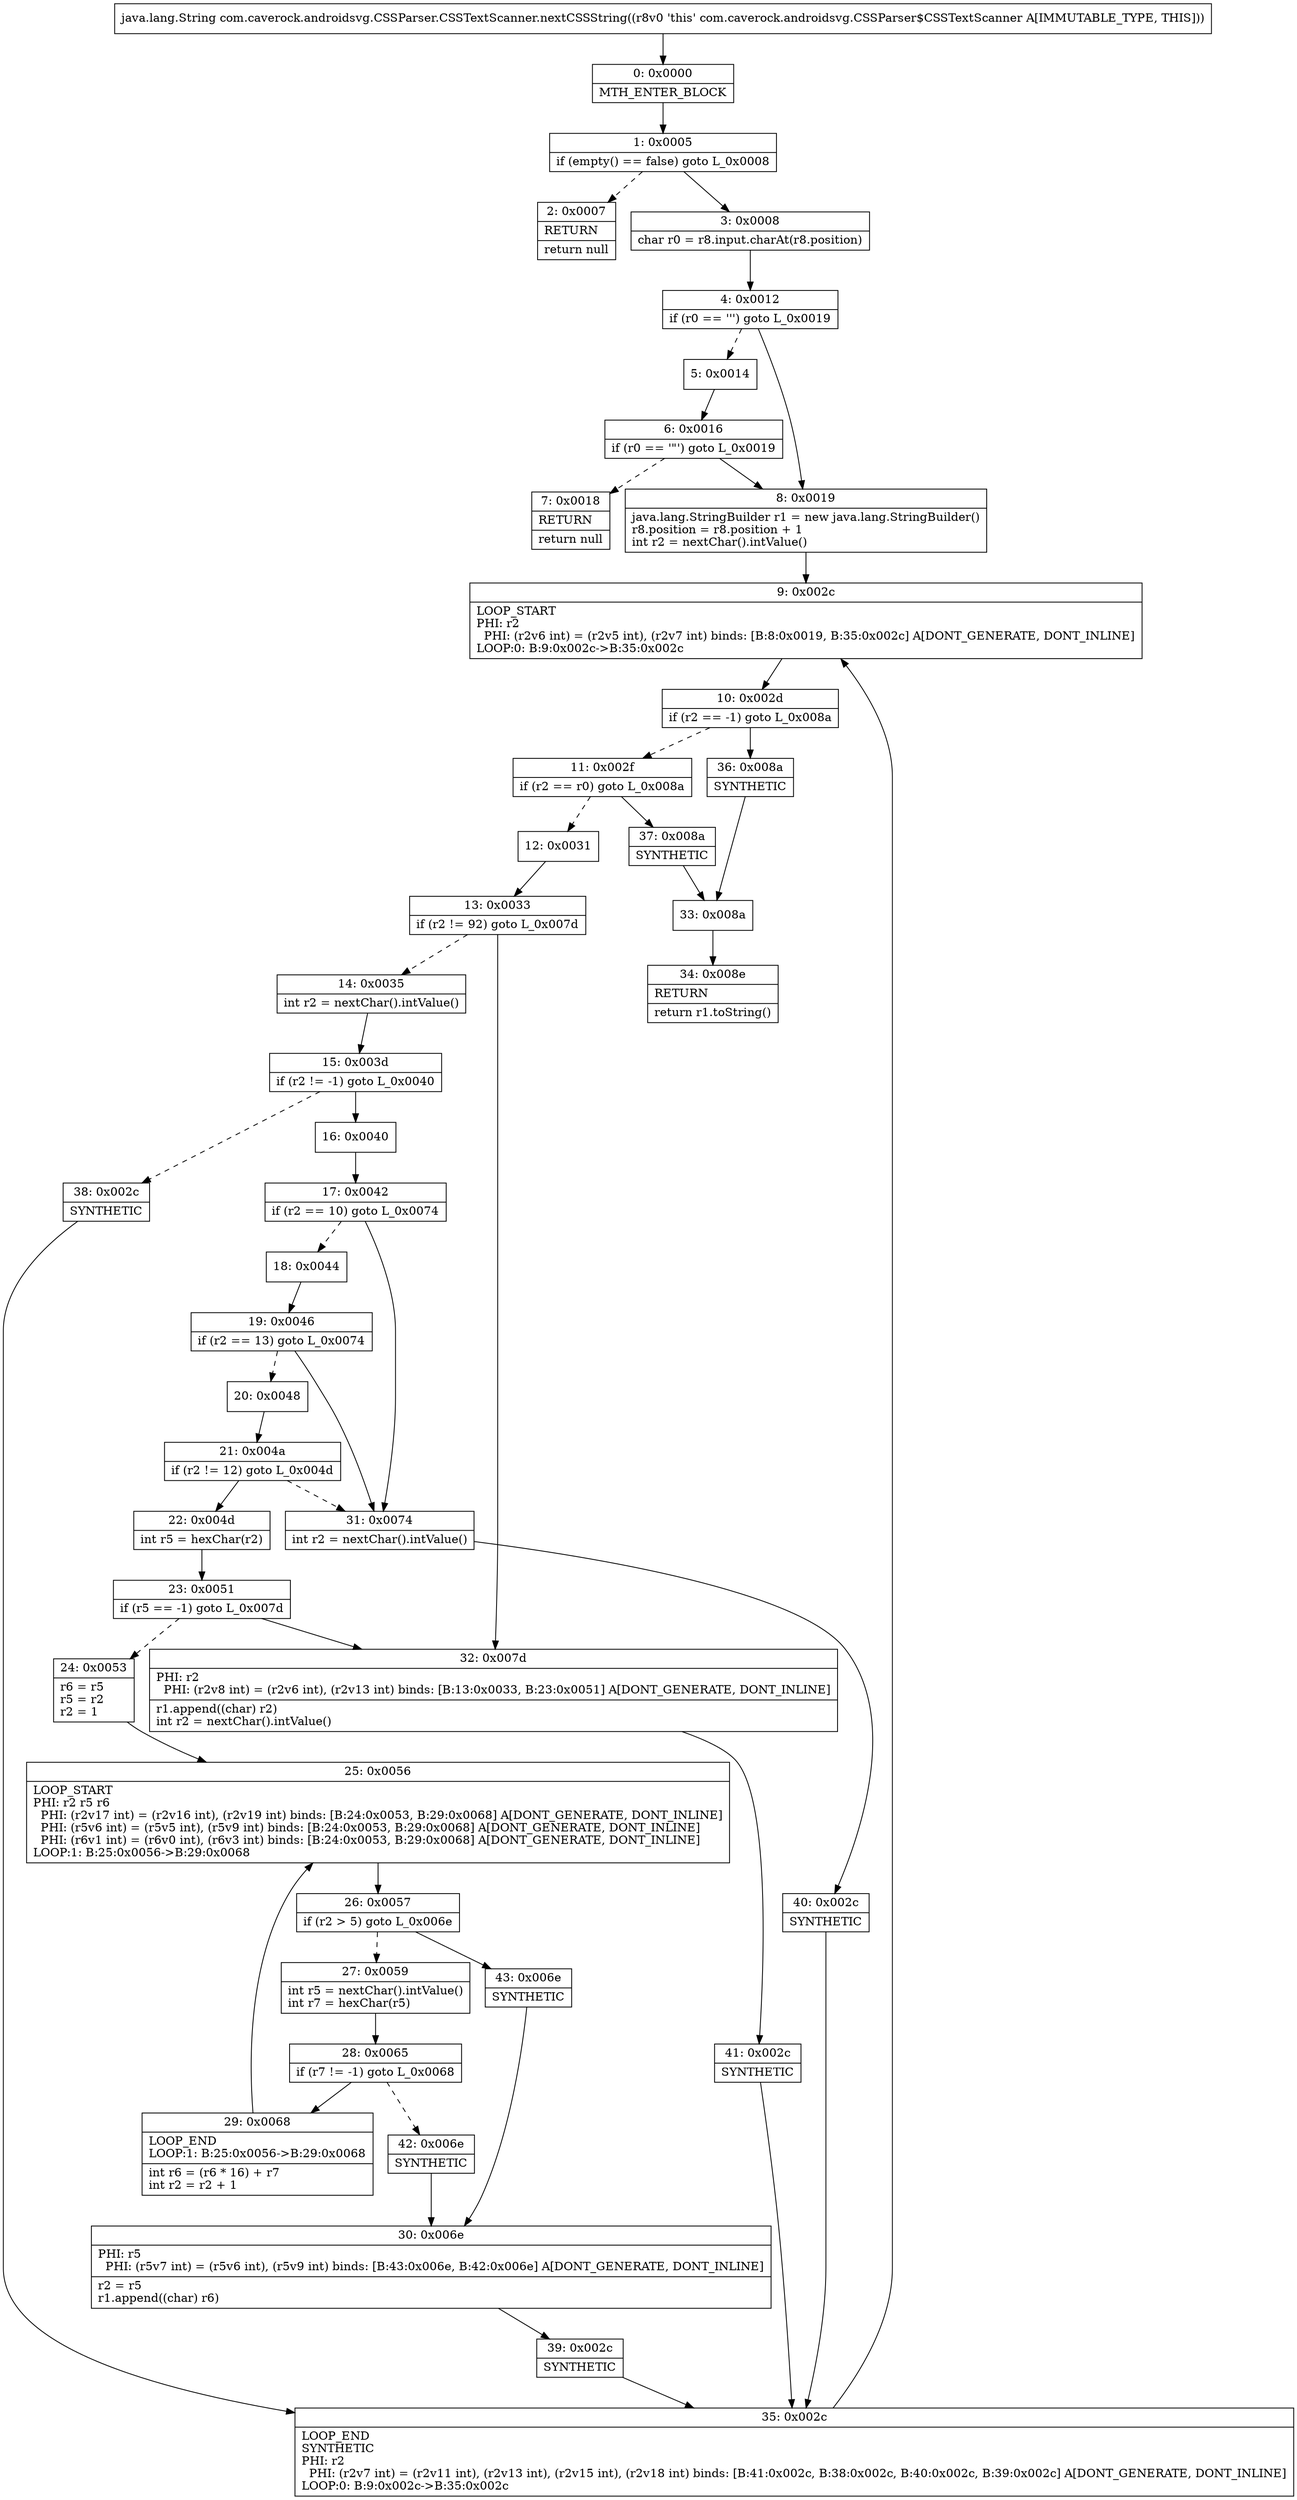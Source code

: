 digraph "CFG forcom.caverock.androidsvg.CSSParser.CSSTextScanner.nextCSSString()Ljava\/lang\/String;" {
Node_0 [shape=record,label="{0\:\ 0x0000|MTH_ENTER_BLOCK\l}"];
Node_1 [shape=record,label="{1\:\ 0x0005|if (empty() == false) goto L_0x0008\l}"];
Node_2 [shape=record,label="{2\:\ 0x0007|RETURN\l|return null\l}"];
Node_3 [shape=record,label="{3\:\ 0x0008|char r0 = r8.input.charAt(r8.position)\l}"];
Node_4 [shape=record,label="{4\:\ 0x0012|if (r0 == ''') goto L_0x0019\l}"];
Node_5 [shape=record,label="{5\:\ 0x0014}"];
Node_6 [shape=record,label="{6\:\ 0x0016|if (r0 == '\"') goto L_0x0019\l}"];
Node_7 [shape=record,label="{7\:\ 0x0018|RETURN\l|return null\l}"];
Node_8 [shape=record,label="{8\:\ 0x0019|java.lang.StringBuilder r1 = new java.lang.StringBuilder()\lr8.position = r8.position + 1\lint r2 = nextChar().intValue()\l}"];
Node_9 [shape=record,label="{9\:\ 0x002c|LOOP_START\lPHI: r2 \l  PHI: (r2v6 int) = (r2v5 int), (r2v7 int) binds: [B:8:0x0019, B:35:0x002c] A[DONT_GENERATE, DONT_INLINE]\lLOOP:0: B:9:0x002c\-\>B:35:0x002c\l}"];
Node_10 [shape=record,label="{10\:\ 0x002d|if (r2 == \-1) goto L_0x008a\l}"];
Node_11 [shape=record,label="{11\:\ 0x002f|if (r2 == r0) goto L_0x008a\l}"];
Node_12 [shape=record,label="{12\:\ 0x0031}"];
Node_13 [shape=record,label="{13\:\ 0x0033|if (r2 != 92) goto L_0x007d\l}"];
Node_14 [shape=record,label="{14\:\ 0x0035|int r2 = nextChar().intValue()\l}"];
Node_15 [shape=record,label="{15\:\ 0x003d|if (r2 != \-1) goto L_0x0040\l}"];
Node_16 [shape=record,label="{16\:\ 0x0040}"];
Node_17 [shape=record,label="{17\:\ 0x0042|if (r2 == 10) goto L_0x0074\l}"];
Node_18 [shape=record,label="{18\:\ 0x0044}"];
Node_19 [shape=record,label="{19\:\ 0x0046|if (r2 == 13) goto L_0x0074\l}"];
Node_20 [shape=record,label="{20\:\ 0x0048}"];
Node_21 [shape=record,label="{21\:\ 0x004a|if (r2 != 12) goto L_0x004d\l}"];
Node_22 [shape=record,label="{22\:\ 0x004d|int r5 = hexChar(r2)\l}"];
Node_23 [shape=record,label="{23\:\ 0x0051|if (r5 == \-1) goto L_0x007d\l}"];
Node_24 [shape=record,label="{24\:\ 0x0053|r6 = r5\lr5 = r2\lr2 = 1\l}"];
Node_25 [shape=record,label="{25\:\ 0x0056|LOOP_START\lPHI: r2 r5 r6 \l  PHI: (r2v17 int) = (r2v16 int), (r2v19 int) binds: [B:24:0x0053, B:29:0x0068] A[DONT_GENERATE, DONT_INLINE]\l  PHI: (r5v6 int) = (r5v5 int), (r5v9 int) binds: [B:24:0x0053, B:29:0x0068] A[DONT_GENERATE, DONT_INLINE]\l  PHI: (r6v1 int) = (r6v0 int), (r6v3 int) binds: [B:24:0x0053, B:29:0x0068] A[DONT_GENERATE, DONT_INLINE]\lLOOP:1: B:25:0x0056\-\>B:29:0x0068\l}"];
Node_26 [shape=record,label="{26\:\ 0x0057|if (r2 \> 5) goto L_0x006e\l}"];
Node_27 [shape=record,label="{27\:\ 0x0059|int r5 = nextChar().intValue()\lint r7 = hexChar(r5)\l}"];
Node_28 [shape=record,label="{28\:\ 0x0065|if (r7 != \-1) goto L_0x0068\l}"];
Node_29 [shape=record,label="{29\:\ 0x0068|LOOP_END\lLOOP:1: B:25:0x0056\-\>B:29:0x0068\l|int r6 = (r6 * 16) + r7\lint r2 = r2 + 1\l}"];
Node_30 [shape=record,label="{30\:\ 0x006e|PHI: r5 \l  PHI: (r5v7 int) = (r5v6 int), (r5v9 int) binds: [B:43:0x006e, B:42:0x006e] A[DONT_GENERATE, DONT_INLINE]\l|r2 = r5\lr1.append((char) r6)\l}"];
Node_31 [shape=record,label="{31\:\ 0x0074|int r2 = nextChar().intValue()\l}"];
Node_32 [shape=record,label="{32\:\ 0x007d|PHI: r2 \l  PHI: (r2v8 int) = (r2v6 int), (r2v13 int) binds: [B:13:0x0033, B:23:0x0051] A[DONT_GENERATE, DONT_INLINE]\l|r1.append((char) r2)\lint r2 = nextChar().intValue()\l}"];
Node_33 [shape=record,label="{33\:\ 0x008a}"];
Node_34 [shape=record,label="{34\:\ 0x008e|RETURN\l|return r1.toString()\l}"];
Node_35 [shape=record,label="{35\:\ 0x002c|LOOP_END\lSYNTHETIC\lPHI: r2 \l  PHI: (r2v7 int) = (r2v11 int), (r2v13 int), (r2v15 int), (r2v18 int) binds: [B:41:0x002c, B:38:0x002c, B:40:0x002c, B:39:0x002c] A[DONT_GENERATE, DONT_INLINE]\lLOOP:0: B:9:0x002c\-\>B:35:0x002c\l}"];
Node_36 [shape=record,label="{36\:\ 0x008a|SYNTHETIC\l}"];
Node_37 [shape=record,label="{37\:\ 0x008a|SYNTHETIC\l}"];
Node_38 [shape=record,label="{38\:\ 0x002c|SYNTHETIC\l}"];
Node_39 [shape=record,label="{39\:\ 0x002c|SYNTHETIC\l}"];
Node_40 [shape=record,label="{40\:\ 0x002c|SYNTHETIC\l}"];
Node_41 [shape=record,label="{41\:\ 0x002c|SYNTHETIC\l}"];
Node_42 [shape=record,label="{42\:\ 0x006e|SYNTHETIC\l}"];
Node_43 [shape=record,label="{43\:\ 0x006e|SYNTHETIC\l}"];
MethodNode[shape=record,label="{java.lang.String com.caverock.androidsvg.CSSParser.CSSTextScanner.nextCSSString((r8v0 'this' com.caverock.androidsvg.CSSParser$CSSTextScanner A[IMMUTABLE_TYPE, THIS])) }"];
MethodNode -> Node_0;
Node_0 -> Node_1;
Node_1 -> Node_2[style=dashed];
Node_1 -> Node_3;
Node_3 -> Node_4;
Node_4 -> Node_5[style=dashed];
Node_4 -> Node_8;
Node_5 -> Node_6;
Node_6 -> Node_7[style=dashed];
Node_6 -> Node_8;
Node_8 -> Node_9;
Node_9 -> Node_10;
Node_10 -> Node_11[style=dashed];
Node_10 -> Node_36;
Node_11 -> Node_12[style=dashed];
Node_11 -> Node_37;
Node_12 -> Node_13;
Node_13 -> Node_14[style=dashed];
Node_13 -> Node_32;
Node_14 -> Node_15;
Node_15 -> Node_16;
Node_15 -> Node_38[style=dashed];
Node_16 -> Node_17;
Node_17 -> Node_18[style=dashed];
Node_17 -> Node_31;
Node_18 -> Node_19;
Node_19 -> Node_20[style=dashed];
Node_19 -> Node_31;
Node_20 -> Node_21;
Node_21 -> Node_22;
Node_21 -> Node_31[style=dashed];
Node_22 -> Node_23;
Node_23 -> Node_24[style=dashed];
Node_23 -> Node_32;
Node_24 -> Node_25;
Node_25 -> Node_26;
Node_26 -> Node_27[style=dashed];
Node_26 -> Node_43;
Node_27 -> Node_28;
Node_28 -> Node_29;
Node_28 -> Node_42[style=dashed];
Node_29 -> Node_25;
Node_30 -> Node_39;
Node_31 -> Node_40;
Node_32 -> Node_41;
Node_33 -> Node_34;
Node_35 -> Node_9;
Node_36 -> Node_33;
Node_37 -> Node_33;
Node_38 -> Node_35;
Node_39 -> Node_35;
Node_40 -> Node_35;
Node_41 -> Node_35;
Node_42 -> Node_30;
Node_43 -> Node_30;
}

